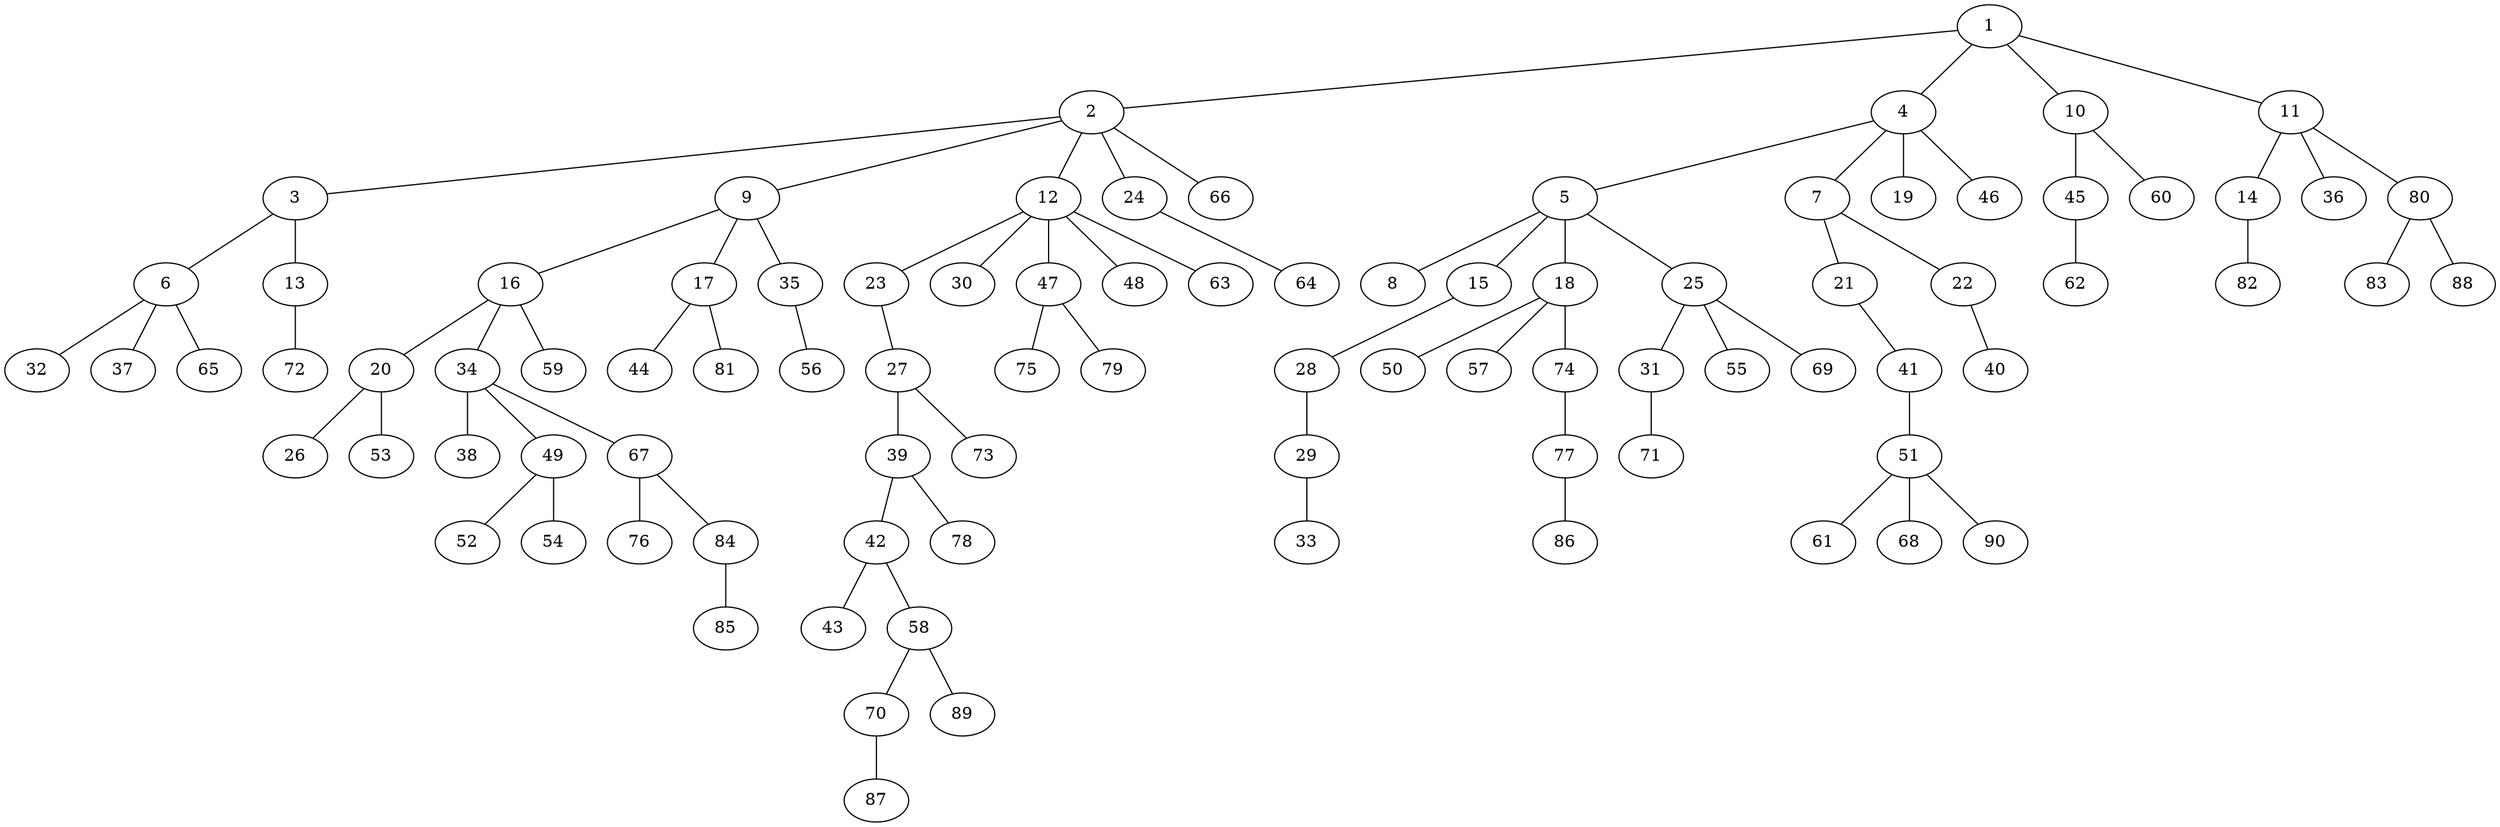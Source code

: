 graph graphname {1--2
1--4
1--10
1--11
2--3
2--9
2--12
2--24
2--66
3--6
3--13
4--5
4--7
4--19
4--46
5--8
5--15
5--18
5--25
6--32
6--37
6--65
7--21
7--22
9--16
9--17
9--35
10--45
10--60
11--14
11--36
11--80
12--23
12--30
12--47
12--48
12--63
13--72
14--82
15--28
16--20
16--34
16--59
17--44
17--81
18--50
18--57
18--74
20--26
20--53
21--41
22--40
23--27
24--64
25--31
25--55
25--69
27--39
27--73
28--29
29--33
31--71
34--38
34--49
34--67
35--56
39--42
39--78
41--51
42--43
42--58
45--62
47--75
47--79
49--52
49--54
51--61
51--68
51--90
58--70
58--89
67--76
67--84
70--87
74--77
77--86
80--83
80--88
84--85
}